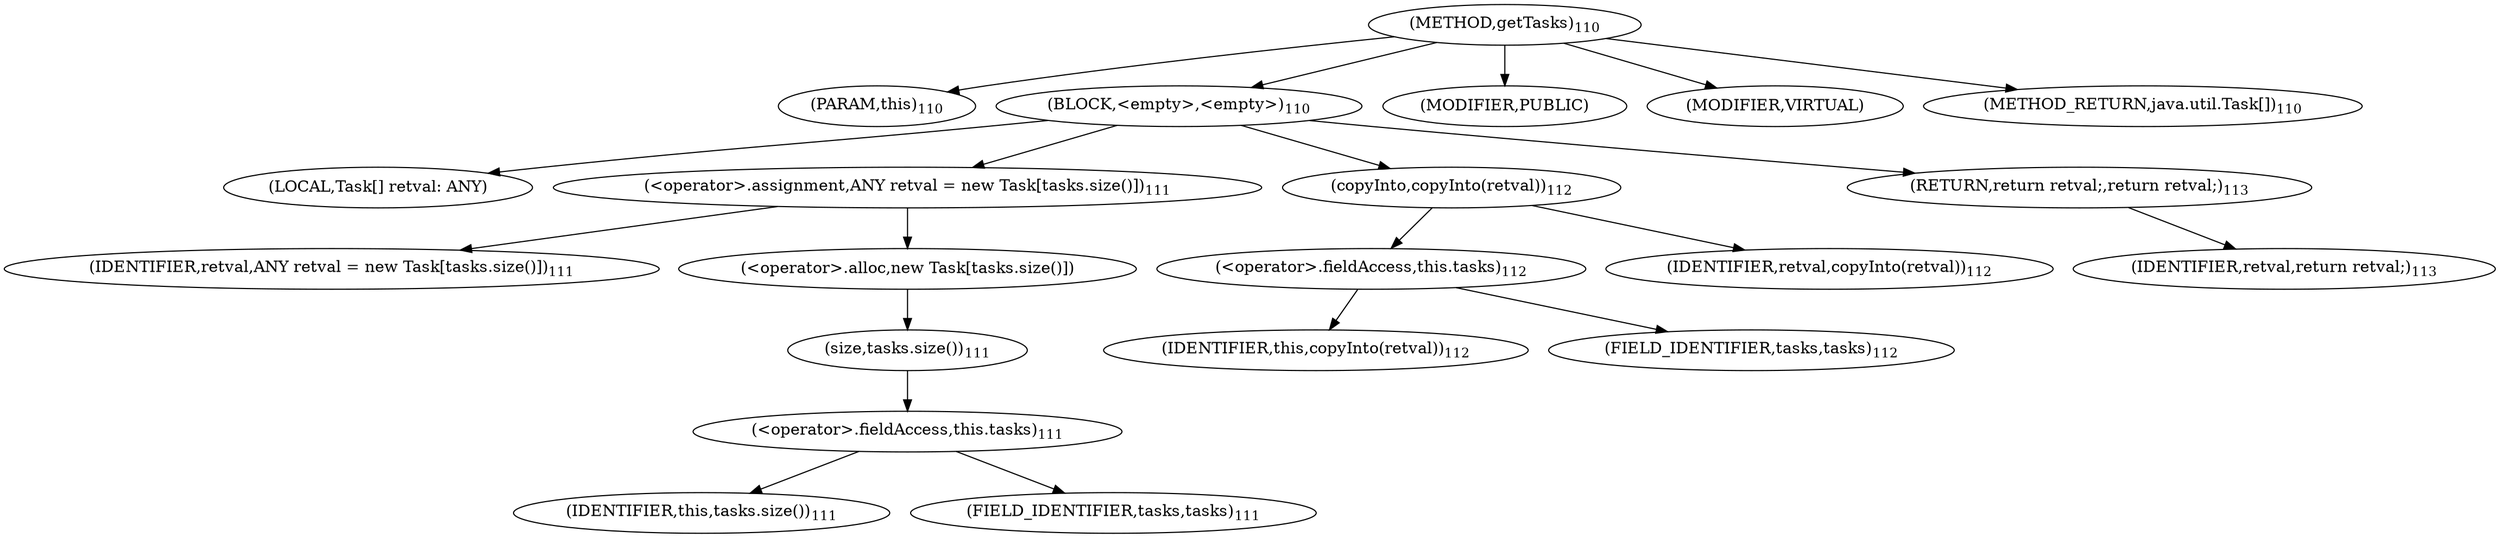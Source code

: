 digraph "getTasks" {  
"149" [label = <(METHOD,getTasks)<SUB>110</SUB>> ]
"150" [label = <(PARAM,this)<SUB>110</SUB>> ]
"151" [label = <(BLOCK,&lt;empty&gt;,&lt;empty&gt;)<SUB>110</SUB>> ]
"152" [label = <(LOCAL,Task[] retval: ANY)> ]
"153" [label = <(&lt;operator&gt;.assignment,ANY retval = new Task[tasks.size()])<SUB>111</SUB>> ]
"154" [label = <(IDENTIFIER,retval,ANY retval = new Task[tasks.size()])<SUB>111</SUB>> ]
"155" [label = <(&lt;operator&gt;.alloc,new Task[tasks.size()])> ]
"156" [label = <(size,tasks.size())<SUB>111</SUB>> ]
"157" [label = <(&lt;operator&gt;.fieldAccess,this.tasks)<SUB>111</SUB>> ]
"158" [label = <(IDENTIFIER,this,tasks.size())<SUB>111</SUB>> ]
"159" [label = <(FIELD_IDENTIFIER,tasks,tasks)<SUB>111</SUB>> ]
"160" [label = <(copyInto,copyInto(retval))<SUB>112</SUB>> ]
"161" [label = <(&lt;operator&gt;.fieldAccess,this.tasks)<SUB>112</SUB>> ]
"162" [label = <(IDENTIFIER,this,copyInto(retval))<SUB>112</SUB>> ]
"163" [label = <(FIELD_IDENTIFIER,tasks,tasks)<SUB>112</SUB>> ]
"164" [label = <(IDENTIFIER,retval,copyInto(retval))<SUB>112</SUB>> ]
"165" [label = <(RETURN,return retval;,return retval;)<SUB>113</SUB>> ]
"166" [label = <(IDENTIFIER,retval,return retval;)<SUB>113</SUB>> ]
"167" [label = <(MODIFIER,PUBLIC)> ]
"168" [label = <(MODIFIER,VIRTUAL)> ]
"169" [label = <(METHOD_RETURN,java.util.Task[])<SUB>110</SUB>> ]
  "149" -> "150" 
  "149" -> "151" 
  "149" -> "167" 
  "149" -> "168" 
  "149" -> "169" 
  "151" -> "152" 
  "151" -> "153" 
  "151" -> "160" 
  "151" -> "165" 
  "153" -> "154" 
  "153" -> "155" 
  "155" -> "156" 
  "156" -> "157" 
  "157" -> "158" 
  "157" -> "159" 
  "160" -> "161" 
  "160" -> "164" 
  "161" -> "162" 
  "161" -> "163" 
  "165" -> "166" 
}

